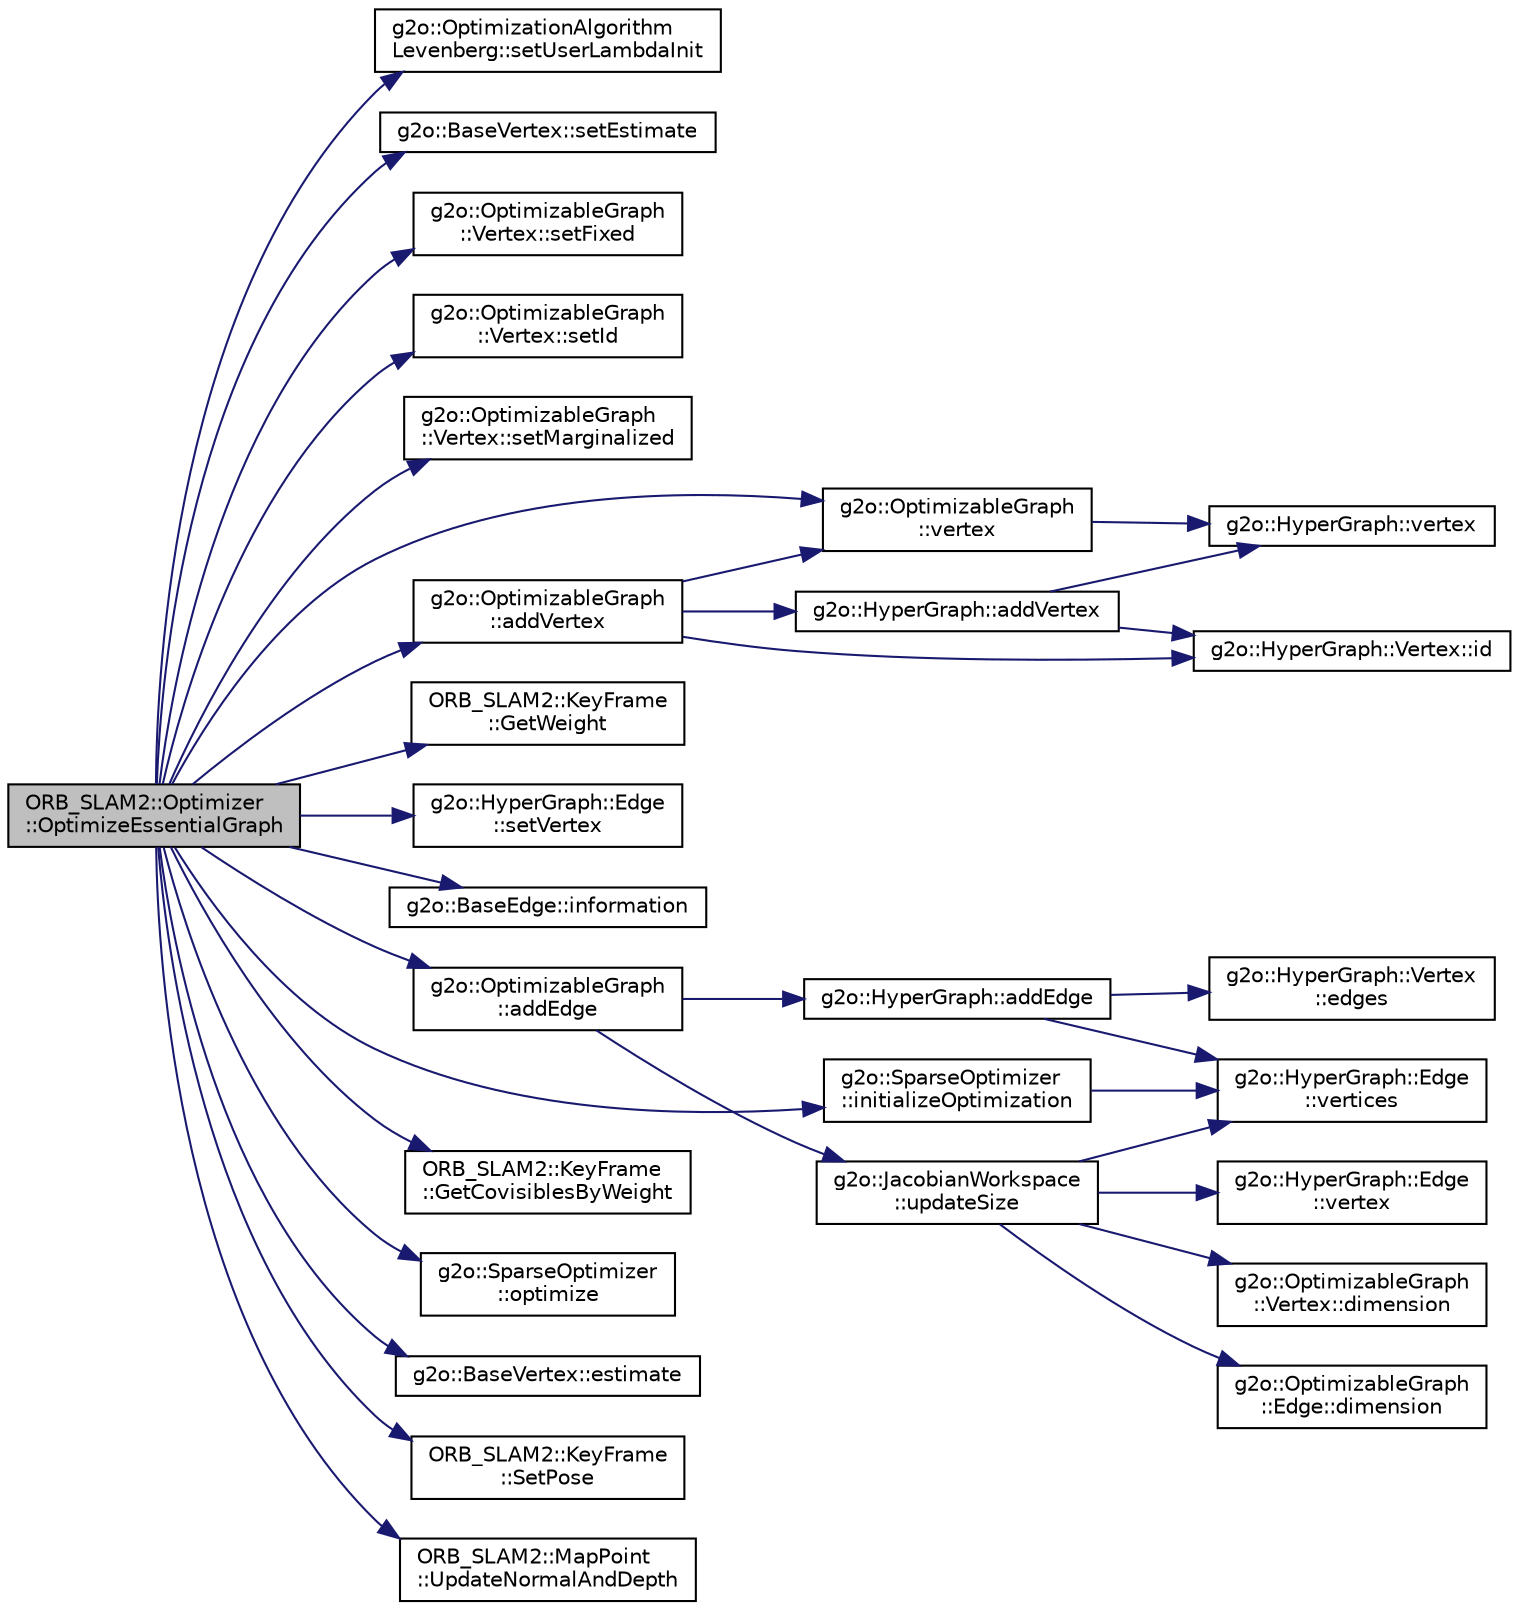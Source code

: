 digraph "ORB_SLAM2::Optimizer::OptimizeEssentialGraph"
{
  edge [fontname="Helvetica",fontsize="10",labelfontname="Helvetica",labelfontsize="10"];
  node [fontname="Helvetica",fontsize="10",shape=record];
  rankdir="LR";
  Node67 [label="ORB_SLAM2::Optimizer\l::OptimizeEssentialGraph",height=0.2,width=0.4,color="black", fillcolor="grey75", style="filled", fontcolor="black"];
  Node67 -> Node68 [color="midnightblue",fontsize="10",style="solid"];
  Node68 [label="g2o::OptimizationAlgorithm\lLevenberg::setUserLambdaInit",height=0.2,width=0.4,color="black", fillcolor="white", style="filled",URL="$classg2o_1_1_optimization_algorithm_levenberg.html#a9388e5e7800b18acb0db0a9a7be031a6",tooltip="specify the initial lambda used for the first iteraion, if not given the SparseOptimizer tries to com..."];
  Node67 -> Node69 [color="midnightblue",fontsize="10",style="solid"];
  Node69 [label="g2o::BaseVertex::setEstimate",height=0.2,width=0.4,color="black", fillcolor="white", style="filled",URL="$classg2o_1_1_base_vertex.html#acb6e8e8f39caa04f62dd93a3dd400e06",tooltip="set the estimate for the vertex also calls updateCache() "];
  Node67 -> Node70 [color="midnightblue",fontsize="10",style="solid"];
  Node70 [label="g2o::OptimizableGraph\l::Vertex::setFixed",height=0.2,width=0.4,color="black", fillcolor="white", style="filled",URL="$classg2o_1_1_optimizable_graph_1_1_vertex.html#af92ef49e1bcd6a8166afa151d367b905",tooltip="true => this node should be considered fixed during the optimization "];
  Node67 -> Node71 [color="midnightblue",fontsize="10",style="solid"];
  Node71 [label="g2o::OptimizableGraph\l::Vertex::setId",height=0.2,width=0.4,color="black", fillcolor="white", style="filled",URL="$classg2o_1_1_optimizable_graph_1_1_vertex.html#ac57651173d6ce4bb4eebf8cb1d917551",tooltip="sets the id of the node in the graph be sure that the graph keeps consistent after changing the id ..."];
  Node67 -> Node72 [color="midnightblue",fontsize="10",style="solid"];
  Node72 [label="g2o::OptimizableGraph\l::Vertex::setMarginalized",height=0.2,width=0.4,color="black", fillcolor="white", style="filled",URL="$classg2o_1_1_optimizable_graph_1_1_vertex.html#afabf1782886c78bf7b312bb1f2c90524",tooltip="true => this node should be marginalized out during the optimization "];
  Node67 -> Node73 [color="midnightblue",fontsize="10",style="solid"];
  Node73 [label="g2o::OptimizableGraph\l::addVertex",height=0.2,width=0.4,color="black", fillcolor="white", style="filled",URL="$structg2o_1_1_optimizable_graph.html#ae0b93774ce1dfa0dfd501c86ad4f773e"];
  Node73 -> Node74 [color="midnightblue",fontsize="10",style="solid"];
  Node74 [label="g2o::OptimizableGraph\l::vertex",height=0.2,width=0.4,color="black", fillcolor="white", style="filled",URL="$structg2o_1_1_optimizable_graph.html#a19e014e8ec2e9a6e894da8c3a8f8e50d",tooltip="returns the vertex number id appropriately casted "];
  Node74 -> Node75 [color="midnightblue",fontsize="10",style="solid"];
  Node75 [label="g2o::HyperGraph::vertex",height=0.2,width=0.4,color="black", fillcolor="white", style="filled",URL="$classg2o_1_1_hyper_graph.html#ab07fe8bd9982a66ba34e83dff8317ea2",tooltip="returns a vertex id in the hyper-graph, or 0 if the vertex id is not present "];
  Node73 -> Node76 [color="midnightblue",fontsize="10",style="solid"];
  Node76 [label="g2o::HyperGraph::Vertex::id",height=0.2,width=0.4,color="black", fillcolor="white", style="filled",URL="$classg2o_1_1_hyper_graph_1_1_vertex.html#a48191960395856d1b686287489e53da3",tooltip="returns the id "];
  Node73 -> Node77 [color="midnightblue",fontsize="10",style="solid"];
  Node77 [label="g2o::HyperGraph::addVertex",height=0.2,width=0.4,color="black", fillcolor="white", style="filled",URL="$classg2o_1_1_hyper_graph.html#a7ef87ba3479827b24c6fc29c5fc3aa21"];
  Node77 -> Node75 [color="midnightblue",fontsize="10",style="solid"];
  Node77 -> Node76 [color="midnightblue",fontsize="10",style="solid"];
  Node67 -> Node78 [color="midnightblue",fontsize="10",style="solid"];
  Node78 [label="ORB_SLAM2::KeyFrame\l::GetWeight",height=0.2,width=0.4,color="black", fillcolor="white", style="filled",URL="$class_o_r_b___s_l_a_m2_1_1_key_frame.html#ab10fd3aab6431face352a930961ff713",tooltip="得到该关键帧与pKF的权重 "];
  Node67 -> Node79 [color="midnightblue",fontsize="10",style="solid"];
  Node79 [label="g2o::HyperGraph::Edge\l::setVertex",height=0.2,width=0.4,color="black", fillcolor="white", style="filled",URL="$classg2o_1_1_hyper_graph_1_1_edge.html#a5e957658d6e65c49b81197d052a7f16f"];
  Node67 -> Node74 [color="midnightblue",fontsize="10",style="solid"];
  Node67 -> Node80 [color="midnightblue",fontsize="10",style="solid"];
  Node80 [label="g2o::BaseEdge::information",height=0.2,width=0.4,color="black", fillcolor="white", style="filled",URL="$classg2o_1_1_base_edge.html#a405f8d52738e557a0860b52ac67a005b",tooltip="information matrix of the constraint "];
  Node67 -> Node81 [color="midnightblue",fontsize="10",style="solid"];
  Node81 [label="g2o::OptimizableGraph\l::addEdge",height=0.2,width=0.4,color="black", fillcolor="white", style="filled",URL="$structg2o_1_1_optimizable_graph.html#a6831ed69fce3dba691f53302a2813070"];
  Node81 -> Node82 [color="midnightblue",fontsize="10",style="solid"];
  Node82 [label="g2o::HyperGraph::addEdge",height=0.2,width=0.4,color="black", fillcolor="white", style="filled",URL="$classg2o_1_1_hyper_graph.html#a0f1d35009a2879b238c8148c33485c89"];
  Node82 -> Node83 [color="midnightblue",fontsize="10",style="solid"];
  Node83 [label="g2o::HyperGraph::Edge\l::vertices",height=0.2,width=0.4,color="black", fillcolor="white", style="filled",URL="$classg2o_1_1_hyper_graph_1_1_edge.html#aba1717ff01f972bd39ba992c0d9d9e04"];
  Node82 -> Node84 [color="midnightblue",fontsize="10",style="solid"];
  Node84 [label="g2o::HyperGraph::Vertex\l::edges",height=0.2,width=0.4,color="black", fillcolor="white", style="filled",URL="$classg2o_1_1_hyper_graph_1_1_vertex.html#a3794ff3310c1dc05619bf0b77eaa4caa",tooltip="returns the set of hyper-edges that are leaving/entering in this vertex "];
  Node81 -> Node85 [color="midnightblue",fontsize="10",style="solid"];
  Node85 [label="g2o::JacobianWorkspace\l::updateSize",height=0.2,width=0.4,color="black", fillcolor="white", style="filled",URL="$classg2o_1_1_jacobian_workspace.html#a2d16ad6db1a51aa93c806cc9c06e223f"];
  Node85 -> Node86 [color="midnightblue",fontsize="10",style="solid"];
  Node86 [label="g2o::OptimizableGraph\l::Edge::dimension",height=0.2,width=0.4,color="black", fillcolor="white", style="filled",URL="$classg2o_1_1_optimizable_graph_1_1_edge.html#a0eb19697e201bd195c45ca78d55fd041",tooltip="returns the dimensions of the error function "];
  Node85 -> Node83 [color="midnightblue",fontsize="10",style="solid"];
  Node85 -> Node87 [color="midnightblue",fontsize="10",style="solid"];
  Node87 [label="g2o::HyperGraph::Edge\l::vertex",height=0.2,width=0.4,color="black", fillcolor="white", style="filled",URL="$classg2o_1_1_hyper_graph_1_1_edge.html#ab644c1c4e38a0112db1435fbc0233f25"];
  Node85 -> Node88 [color="midnightblue",fontsize="10",style="solid"];
  Node88 [label="g2o::OptimizableGraph\l::Vertex::dimension",height=0.2,width=0.4,color="black", fillcolor="white", style="filled",URL="$classg2o_1_1_optimizable_graph_1_1_vertex.html#a86feed80301950b100142575b48e4fca",tooltip="dimension of the estimated state belonging to this node "];
  Node67 -> Node89 [color="midnightblue",fontsize="10",style="solid"];
  Node89 [label="ORB_SLAM2::KeyFrame\l::GetCovisiblesByWeight",height=0.2,width=0.4,color="black", fillcolor="white", style="filled",URL="$class_o_r_b___s_l_a_m2_1_1_key_frame.html#a7047bffbf130b00dd0270df99874f8a1",tooltip="得到与该关键帧连接的权重大于等于w的关键帧 "];
  Node67 -> Node90 [color="midnightblue",fontsize="10",style="solid"];
  Node90 [label="g2o::SparseOptimizer\l::initializeOptimization",height=0.2,width=0.4,color="black", fillcolor="white", style="filled",URL="$classg2o_1_1_sparse_optimizer.html#a56c0c13954ac7204cfb031c141ece9ae"];
  Node90 -> Node83 [color="midnightblue",fontsize="10",style="solid"];
  Node67 -> Node91 [color="midnightblue",fontsize="10",style="solid"];
  Node91 [label="g2o::SparseOptimizer\l::optimize",height=0.2,width=0.4,color="black", fillcolor="white", style="filled",URL="$classg2o_1_1_sparse_optimizer.html#a098257ee6f13dbb79be07075244d9930"];
  Node67 -> Node92 [color="midnightblue",fontsize="10",style="solid"];
  Node92 [label="g2o::BaseVertex::estimate",height=0.2,width=0.4,color="black", fillcolor="white", style="filled",URL="$classg2o_1_1_base_vertex.html#afea20bbcf50eb2a7d9d598b3eae49172",tooltip="return the current estimate of the vertex "];
  Node67 -> Node93 [color="midnightblue",fontsize="10",style="solid"];
  Node93 [label="ORB_SLAM2::KeyFrame\l::SetPose",height=0.2,width=0.4,color="black", fillcolor="white", style="filled",URL="$class_o_r_b___s_l_a_m2_1_1_key_frame.html#aa799150fa33f3b9a404226454b96c95a",tooltip="将左目相机中心转到立体相机中心 "];
  Node67 -> Node94 [color="midnightblue",fontsize="10",style="solid"];
  Node94 [label="ORB_SLAM2::MapPoint\l::UpdateNormalAndDepth",height=0.2,width=0.4,color="black", fillcolor="white", style="filled",URL="$class_o_r_b___s_l_a_m2_1_1_map_point.html#ac5b8e4ec6a7737860af57058bdd16124",tooltip="更新平均观测方向以及观测距离范围 "];
}
